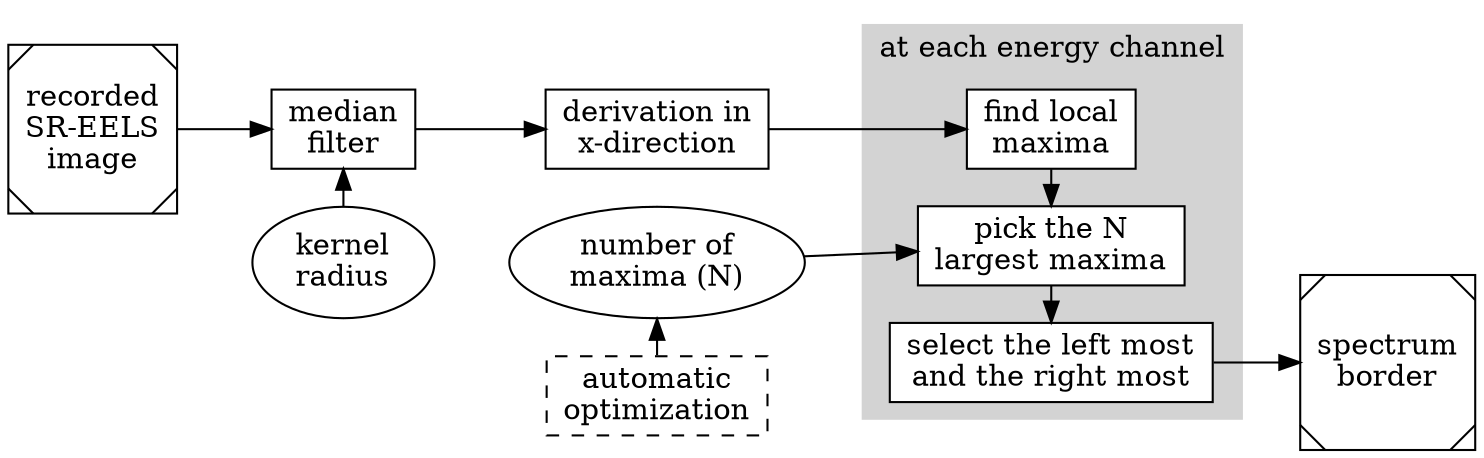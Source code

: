 digraph G {
rankdir = LR;
node [style=filled,color=black,fillcolor=white,shape=box];

// Definition der Knoten
source [label="recorded\nSR-EELS\nimage",shape=Msquare];
{
	rank = same;
	1 [label="median\nfilter"];
	r [label="kernel\nradius",shape=oval]
}
{
	rank = same;
	2 [label="derivation in\nx-direction"];
	N [label="number of\nmaxima (N)",shape=oval];
	autoN [label="automatic\noptimization",style=dashed];
}
subgraph cluster_0 {
	label = "at each energy channel";
	rank = same;
	style = filled;
	color = lightgrey;
	3 [label="find local\nmaxima"];
	4 [label="pick the N\nlargest maxima"];
	5 [label="select the left most\nand the right most"]
}
border [label="spectrum\nborder",shape=Msquare];

// Definition der Verbindungen
source -> 1;
1 -> r [dir=back];
1 -> 2;
2 -> 3 [weight=9];
3 -> 4 [constraint=false];
autoN -> N [constraint=false];
N -> 4 [constraint=false];
4 -> 5 [constraint=false];
5 -> border [weight=0];
}
